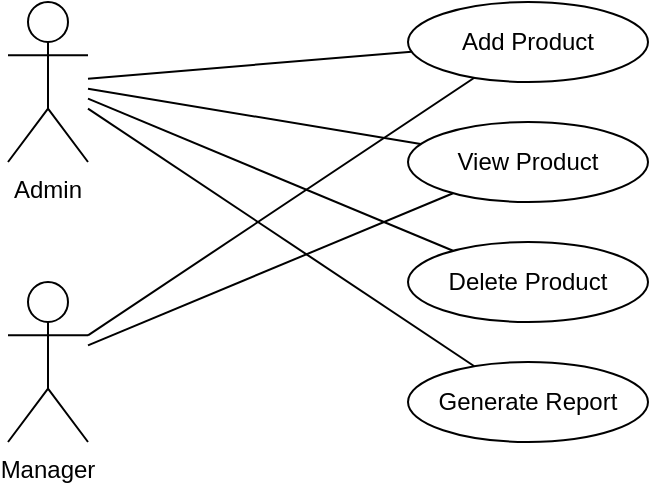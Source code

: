 ﻿<?xml version="1.0" encoding="UTF-8"?>
<mxfile>
  <diagram name="UML Use Case Diagram" id="1">
    <mxGraphModel dx="1000" dy="1000" grid="1" gridSize="10" guides="1" tooltips="1" connect="1" arrows="1" fold="1" page="1" pageScale="1" pageWidth="827" pageHeight="1169" math="0" shadow="0">
      <root>
        <mxCell id="0"/>
        <mxCell id="1" parent="0"/>
        <!-- Actors -->
        <mxCell id="2" value="Admin" style="shape=umlActor;verticalLabelPosition=bottom;verticalAlign=top;" vertex="1" parent="1">
          <mxGeometry x="60" y="120" width="40" height="80" as="geometry"/>
        </mxCell>
        <mxCell id="3" value="Manager" style="shape=umlActor;verticalLabelPosition=bottom;verticalAlign=top;" vertex="1" parent="1">
          <mxGeometry x="60" y="260" width="40" height="80" as="geometry"/>
        </mxCell>
        <!-- Use Cases -->
        <mxCell id="4" value="Add Product" style="ellipse;whiteSpace=wrap;html=1;aspect=fixed;" vertex="1" parent="1">
          <mxGeometry x="260" y="120" width="120" height="40" as="geometry"/>
        </mxCell>
        <mxCell id="5" value="View Product" style="ellipse;whiteSpace=wrap;html=1;aspect=fixed;" vertex="1" parent="1">
          <mxGeometry x="260" y="180" width="120" height="40" as="geometry"/>
        </mxCell>
        <mxCell id="6" value="Delete Product" style="ellipse;whiteSpace=wrap;html=1;aspect=fixed;" vertex="1" parent="1">
          <mxGeometry x="260" y="240" width="120" height="40" as="geometry"/>
        </mxCell>
        <mxCell id="7" value="Generate Report" style="ellipse;whiteSpace=wrap;html=1;aspect=fixed;" vertex="1" parent="1">
          <mxGeometry x="260" y="300" width="120" height="40" as="geometry"/>
        </mxCell>
        <!-- Relationships -->
        <mxCell id="8" style="endArrow=none;html=1;" edge="1" parent="1" source="2" target="4">
          <mxGeometry relative="1" as="geometry"/>
        </mxCell>
        <mxCell id="9" style="endArrow=none;html=1;" edge="1" parent="1" source="2" target="5">
          <mxGeometry relative="1" as="geometry"/>
        </mxCell>
        <mxCell id="10" style="endArrow=none;html=1;" edge="1" parent="1" source="2" target="6">
          <mxGeometry relative="1" as="geometry"/>
        </mxCell>
        <mxCell id="11" style="endArrow=none;html=1;" edge="1" parent="1" source="2" target="7">
          <mxGeometry relative="1" as="geometry"/>
        </mxCell>
        <mxCell id="12" style="endArrow=none;html=1;" edge="1" parent="1" source="3" target="4">
          <mxGeometry relative="1" as="geometry"/>
        </mxCell>
        <mxCell id="13" style="endArrow=none;html=1;" edge="1" parent="1" source="3" target="5">
          <mxGeometry relative="1" as="geometry"/>
        </mxCell>
      </root>
    </mxGraphModel>
  </diagram>
</mxfile>
